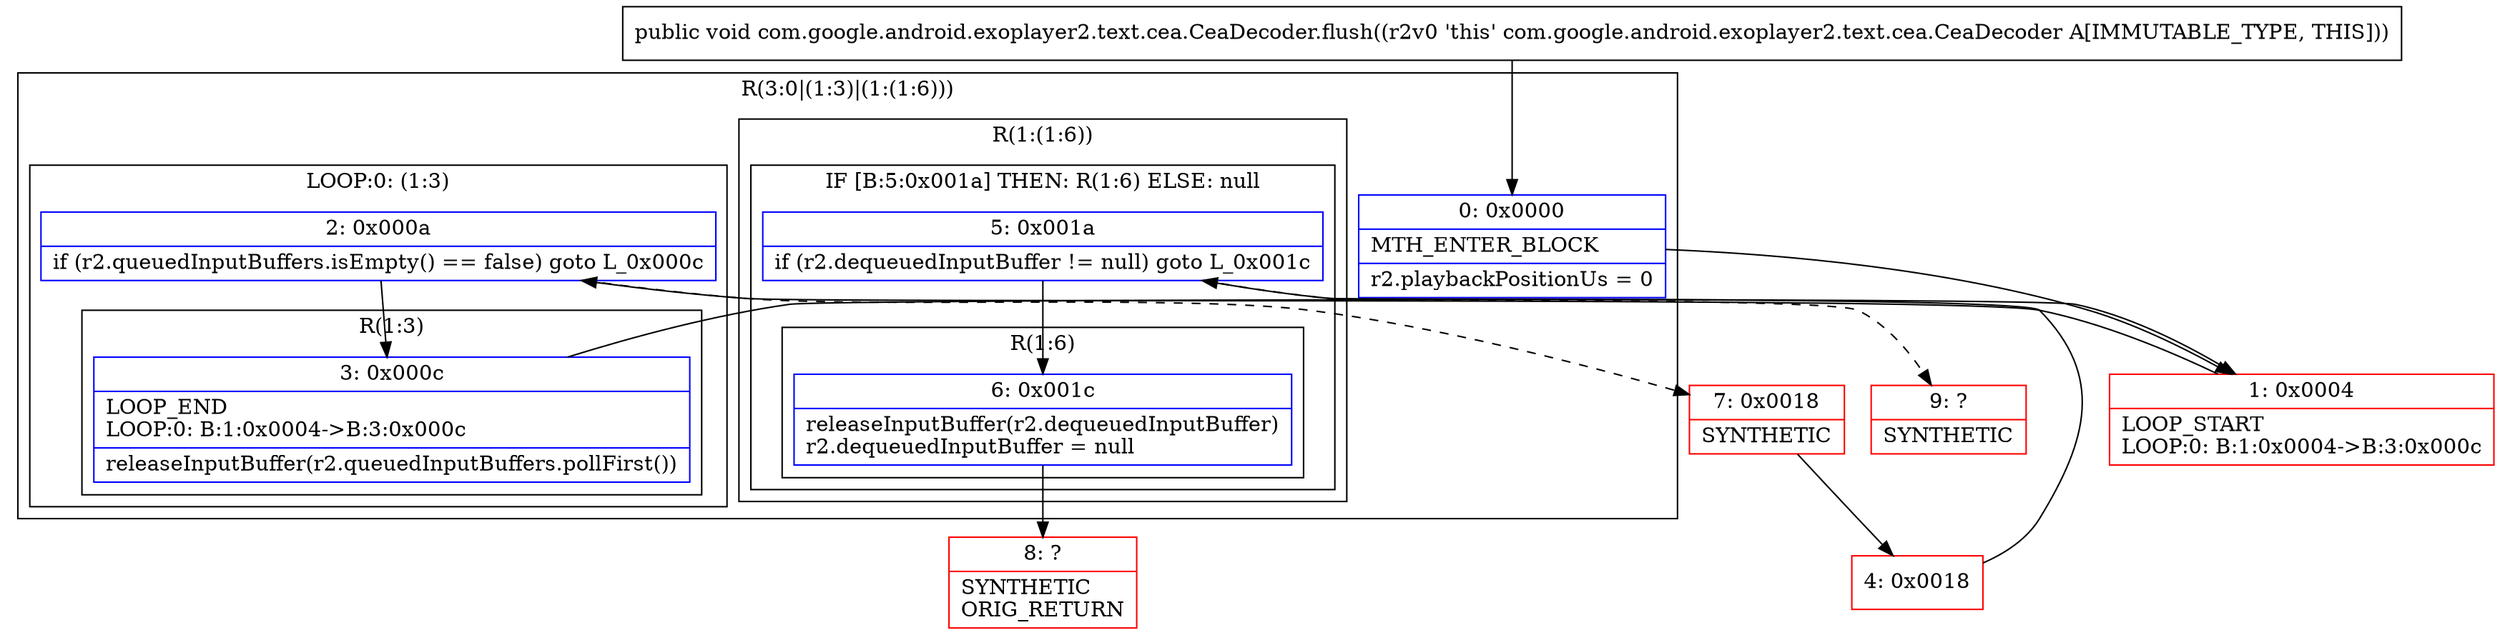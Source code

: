digraph "CFG forcom.google.android.exoplayer2.text.cea.CeaDecoder.flush()V" {
subgraph cluster_Region_1177324393 {
label = "R(3:0|(1:3)|(1:(1:6)))";
node [shape=record,color=blue];
Node_0 [shape=record,label="{0\:\ 0x0000|MTH_ENTER_BLOCK\l|r2.playbackPositionUs = 0\l}"];
subgraph cluster_LoopRegion_631544937 {
label = "LOOP:0: (1:3)";
node [shape=record,color=blue];
Node_2 [shape=record,label="{2\:\ 0x000a|if (r2.queuedInputBuffers.isEmpty() == false) goto L_0x000c\l}"];
subgraph cluster_Region_1524813034 {
label = "R(1:3)";
node [shape=record,color=blue];
Node_3 [shape=record,label="{3\:\ 0x000c|LOOP_END\lLOOP:0: B:1:0x0004\-\>B:3:0x000c\l|releaseInputBuffer(r2.queuedInputBuffers.pollFirst())\l}"];
}
}
subgraph cluster_Region_2032179336 {
label = "R(1:(1:6))";
node [shape=record,color=blue];
subgraph cluster_IfRegion_1534403334 {
label = "IF [B:5:0x001a] THEN: R(1:6) ELSE: null";
node [shape=record,color=blue];
Node_5 [shape=record,label="{5\:\ 0x001a|if (r2.dequeuedInputBuffer != null) goto L_0x001c\l}"];
subgraph cluster_Region_1513339861 {
label = "R(1:6)";
node [shape=record,color=blue];
Node_6 [shape=record,label="{6\:\ 0x001c|releaseInputBuffer(r2.dequeuedInputBuffer)\lr2.dequeuedInputBuffer = null\l}"];
}
}
}
}
Node_1 [shape=record,color=red,label="{1\:\ 0x0004|LOOP_START\lLOOP:0: B:1:0x0004\-\>B:3:0x000c\l}"];
Node_4 [shape=record,color=red,label="{4\:\ 0x0018}"];
Node_7 [shape=record,color=red,label="{7\:\ 0x0018|SYNTHETIC\l}"];
Node_8 [shape=record,color=red,label="{8\:\ ?|SYNTHETIC\lORIG_RETURN\l}"];
Node_9 [shape=record,color=red,label="{9\:\ ?|SYNTHETIC\l}"];
MethodNode[shape=record,label="{public void com.google.android.exoplayer2.text.cea.CeaDecoder.flush((r2v0 'this' com.google.android.exoplayer2.text.cea.CeaDecoder A[IMMUTABLE_TYPE, THIS])) }"];
MethodNode -> Node_0;
Node_0 -> Node_1;
Node_2 -> Node_3;
Node_2 -> Node_7[style=dashed];
Node_3 -> Node_1;
Node_5 -> Node_6;
Node_5 -> Node_9[style=dashed];
Node_6 -> Node_8;
Node_1 -> Node_2;
Node_4 -> Node_5;
Node_7 -> Node_4;
}


